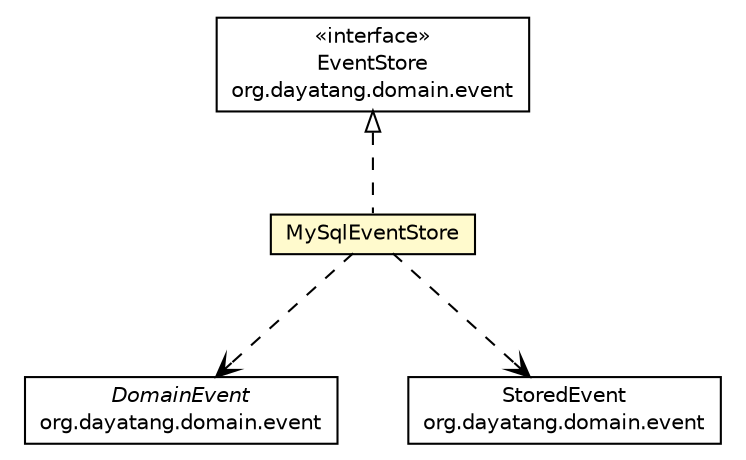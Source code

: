 #!/usr/local/bin/dot
#
# Class diagram 
# Generated by UMLGraph version R5_6_6-8-g8d7759 (http://www.umlgraph.org/)
#

digraph G {
	edge [fontname="Helvetica",fontsize=10,labelfontname="Helvetica",labelfontsize=10];
	node [fontname="Helvetica",fontsize=10,shape=plaintext];
	nodesep=0.25;
	ranksep=0.5;
	// org.dayatang.mysql.MySqlEventStore
	c7 [label=<<table title="org.dayatang.mysql.MySqlEventStore" border="0" cellborder="1" cellspacing="0" cellpadding="2" port="p" bgcolor="lemonChiffon" href="./MySqlEventStore.html">
		<tr><td><table border="0" cellspacing="0" cellpadding="1">
<tr><td align="center" balign="center"> MySqlEventStore </td></tr>
		</table></td></tr>
		</table>>, URL="./MySqlEventStore.html", fontname="Helvetica", fontcolor="black", fontsize=10.0];
	//org.dayatang.mysql.MySqlEventStore implements org.dayatang.domain.event.EventStore
	c8:p -> c7:p [dir=back,arrowtail=empty,style=dashed];
	// org.dayatang.mysql.MySqlEventStore DEPEND org.dayatang.domain.event.DomainEvent
	c7:p -> c11:p [taillabel="", label=" "headlabel="", fontname="Helvetica", fontcolor="black", fontsize=10.0, color="black", arrowhead=open, style=dashed];
	// org.dayatang.mysql.MySqlEventStore DEPEND org.dayatang.domain.event.StoredEvent
	c7:p -> c13:p [taillabel="", label=" "headlabel="", fontname="Helvetica", fontcolor="black", fontsize=10.0, color="black", arrowhead=open, style=dashed];
	// org.dayatang.domain.event.DomainEvent
	c11 [label=<<table title="org.dayatang.domain.event.DomainEvent" border="0" cellborder="1" cellspacing="0" cellpadding="2" port="p" href="http://java.sun.com/j2se/1.4.2/docs/api/org/dayatang/domain/event/DomainEvent.html">
		<tr><td><table border="0" cellspacing="0" cellpadding="1">
<tr><td align="center" balign="center"><font face="Helvetica-Oblique"> DomainEvent </font></td></tr>
<tr><td align="center" balign="center"> org.dayatang.domain.event </td></tr>
		</table></td></tr>
		</table>>, URL="http://java.sun.com/j2se/1.4.2/docs/api/org/dayatang/domain/event/DomainEvent.html", fontname="Helvetica", fontcolor="black", fontsize=10.0];
	// org.dayatang.domain.event.EventStore
	c8 [label=<<table title="org.dayatang.domain.event.EventStore" border="0" cellborder="1" cellspacing="0" cellpadding="2" port="p" href="http://java.sun.com/j2se/1.4.2/docs/api/org/dayatang/domain/event/EventStore.html">
		<tr><td><table border="0" cellspacing="0" cellpadding="1">
<tr><td align="center" balign="center"> &#171;interface&#187; </td></tr>
<tr><td align="center" balign="center"> EventStore </td></tr>
<tr><td align="center" balign="center"> org.dayatang.domain.event </td></tr>
		</table></td></tr>
		</table>>, URL="http://java.sun.com/j2se/1.4.2/docs/api/org/dayatang/domain/event/EventStore.html", fontname="Helvetica", fontcolor="black", fontsize=10.0];
	// org.dayatang.domain.event.StoredEvent
	c13 [label=<<table title="org.dayatang.domain.event.StoredEvent" border="0" cellborder="1" cellspacing="0" cellpadding="2" port="p" href="http://java.sun.com/j2se/1.4.2/docs/api/org/dayatang/domain/event/StoredEvent.html">
		<tr><td><table border="0" cellspacing="0" cellpadding="1">
<tr><td align="center" balign="center"> StoredEvent </td></tr>
<tr><td align="center" balign="center"> org.dayatang.domain.event </td></tr>
		</table></td></tr>
		</table>>, URL="http://java.sun.com/j2se/1.4.2/docs/api/org/dayatang/domain/event/StoredEvent.html", fontname="Helvetica", fontcolor="black", fontsize=10.0];
}

